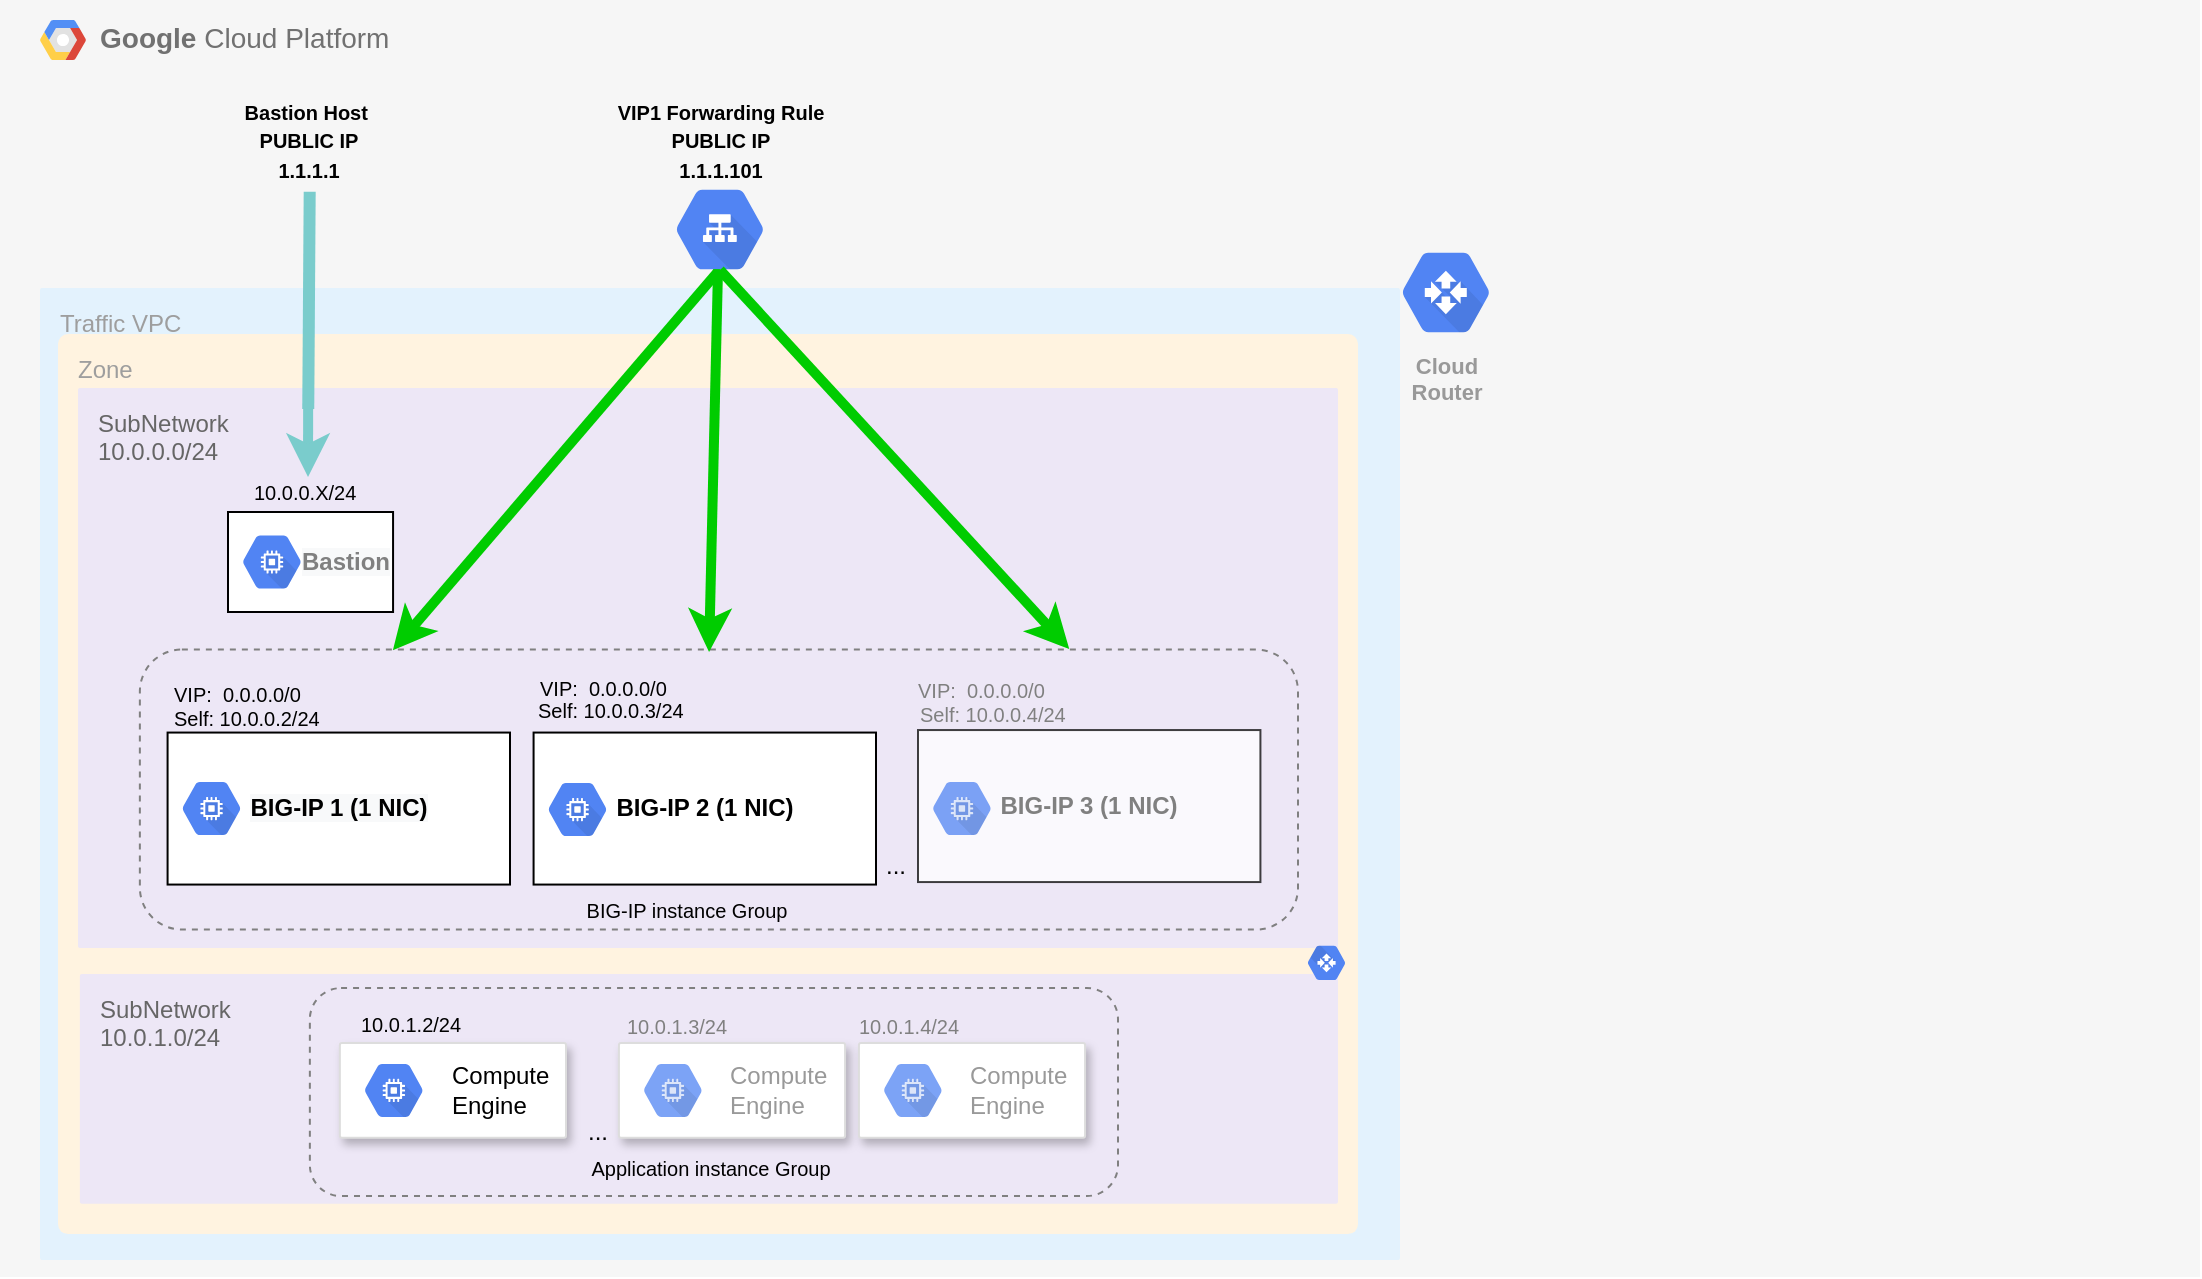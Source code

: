 <mxfile version="15.2.7" type="device"><diagram id="hrUrZuJ2duOs5Gn9yQjz" name="Page-1"><mxGraphModel dx="763" dy="2296" grid="1" gridSize="10" guides="1" tooltips="1" connect="1" arrows="1" fold="1" page="1" pageScale="1" pageWidth="1100" pageHeight="850" math="0" shadow="0"><root><mxCell id="0"/><mxCell id="1" parent="0"/><mxCell id="L_oeTIUVo5TAKEpqotAu-3" value="&lt;b&gt;Google &lt;/b&gt;Cloud Platform" style="fillColor=#F6F6F6;strokeColor=none;shadow=0;gradientColor=none;fontSize=14;align=left;spacing=10;fontColor=#717171;9E9E9E;verticalAlign=top;spacingTop=-4;fontStyle=0;spacingLeft=40;html=1;" parent="1" vertex="1"><mxGeometry y="-856" width="1100" height="638.5" as="geometry"/></mxCell><mxCell id="L_oeTIUVo5TAKEpqotAu-4" value="" style="shape=mxgraph.gcp2.google_cloud_platform;fillColor=#F6F6F6;strokeColor=none;shadow=0;gradientColor=none;" parent="L_oeTIUVo5TAKEpqotAu-3" vertex="1"><mxGeometry width="23" height="20" relative="1" as="geometry"><mxPoint x="20" y="10" as="offset"/></mxGeometry></mxCell><mxCell id="L_oeTIUVo5TAKEpqotAu-30" value="Traffic VPC" style="points=[[0,0,0],[0.25,0,0],[0.5,0,0],[0.75,0,0],[1,0,0],[1,0.25,0],[1,0.5,0],[1,0.75,0],[1,1,0],[0.75,1,0],[0.5,1,0],[0.25,1,0],[0,1,0],[0,0.75,0],[0,0.5,0],[0,0.25,0]];rounded=1;absoluteArcSize=1;arcSize=2;html=1;strokeColor=none;gradientColor=none;shadow=0;dashed=0;fontSize=12;fontColor=#9E9E9E;align=left;verticalAlign=top;spacing=10;spacingTop=-4;fillColor=#E3F2FD;" parent="L_oeTIUVo5TAKEpqotAu-3" vertex="1"><mxGeometry x="20" y="144.03" width="680" height="485.97" as="geometry"/></mxCell><mxCell id="L_oeTIUVo5TAKEpqotAu-31" value="Zone" style="points=[[0,0,0],[0.25,0,0],[0.5,0,0],[0.75,0,0],[1,0,0],[1,0.25,0],[1,0.5,0],[1,0.75,0],[1,1,0],[0.75,1,0],[0.5,1,0],[0.25,1,0],[0,1,0],[0,0.75,0],[0,0.5,0],[0,0.25,0]];rounded=1;absoluteArcSize=1;arcSize=10;html=1;strokeColor=none;gradientColor=none;shadow=0;dashed=0;fontSize=12;fontColor=#9E9E9E;align=left;verticalAlign=top;spacing=10;spacingTop=-4;fillColor=#FFF3E0;" parent="L_oeTIUVo5TAKEpqotAu-30" vertex="1"><mxGeometry width="650" height="450" relative="1" as="geometry"><mxPoint x="9" y="23" as="offset"/></mxGeometry></mxCell><mxCell id="L_oeTIUVo5TAKEpqotAu-32" value="&lt;font color=&quot;#666666&quot;&gt;SubNetwork&lt;br&gt;10.0.0.0/24&lt;/font&gt;" style="points=[[0,0,0],[0.25,0,0],[0.5,0,0],[0.75,0,0],[1,0,0],[1,0.25,0],[1,0.5,0],[1,0.75,0],[1,1,0],[0.75,1,0],[0.5,1,0],[0.25,1,0],[0,1,0],[0,0.75,0],[0,0.5,0],[0,0.25,0]];rounded=1;absoluteArcSize=1;arcSize=2;html=1;strokeColor=none;gradientColor=none;shadow=0;dashed=0;fontSize=12;fontColor=#9E9E9E;align=left;verticalAlign=top;spacing=10;spacingTop=-4;fillColor=#EDE7F6;" parent="L_oeTIUVo5TAKEpqotAu-31" vertex="1"><mxGeometry width="630" height="280" relative="1" as="geometry"><mxPoint x="10" y="27" as="offset"/></mxGeometry></mxCell><mxCell id="L_oeTIUVo5TAKEpqotAu-89" value="&lt;font style=&quot;font-size: 10px&quot;&gt;&lt;span&gt;0.0.0.0:http&lt;/span&gt;&lt;/font&gt;" style="text;html=1;align=left;verticalAlign=middle;resizable=0;points=[];autosize=1;fontStyle=1" parent="L_oeTIUVo5TAKEpqotAu-31" vertex="1"><mxGeometry x="239.934" y="401.882" width="70" height="20" as="geometry"/></mxCell><mxCell id="DzZYeF4MVpdsK01x4poW-1" value="&lt;font color=&quot;#666666&quot;&gt;SubNetwork&lt;br&gt;10.0.1.0/24&lt;/font&gt;" style="points=[[0,0,0],[0.25,0,0],[0.5,0,0],[0.75,0,0],[1,0,0],[1,0.25,0],[1,0.5,0],[1,0.75,0],[1,1,0],[0.75,1,0],[0.5,1,0],[0.25,1,0],[0,1,0],[0,0.75,0],[0,0.5,0],[0,0.25,0]];rounded=1;absoluteArcSize=1;arcSize=2;html=1;strokeColor=none;gradientColor=none;shadow=0;dashed=0;fontSize=12;fontColor=#9E9E9E;align=left;verticalAlign=top;spacing=10;spacingTop=-4;fillColor=#EDE7F6;" parent="L_oeTIUVo5TAKEpqotAu-31" vertex="1"><mxGeometry x="10.93" y="320" width="629.07" height="114.88" as="geometry"/></mxCell><mxCell id="veZG__Dy6hjF33BgE7It-9" value="" style="strokeColor=#dddddd;shadow=1;strokeWidth=1;rounded=1;absoluteArcSize=1;arcSize=2;" parent="L_oeTIUVo5TAKEpqotAu-31" vertex="1"><mxGeometry x="140.93" y="354.507" width="113.07" height="47.372" as="geometry"/></mxCell><mxCell id="veZG__Dy6hjF33BgE7It-10" value="&lt;font color=&quot;#000000&quot;&gt;Compute &lt;br&gt;Engine&lt;/font&gt;" style="dashed=0;connectable=0;html=1;fillColor=#5184F3;strokeColor=none;shape=mxgraph.gcp2.hexIcon;prIcon=compute_engine;part=1;labelPosition=right;verticalLabelPosition=middle;align=left;verticalAlign=middle;spacingLeft=5;fontColor=#999999;fontSize=12;" parent="veZG__Dy6hjF33BgE7It-9" vertex="1"><mxGeometry y="0.5" width="44" height="39" relative="1" as="geometry"><mxPoint x="5" y="-19.5" as="offset"/></mxGeometry></mxCell><mxCell id="i-7Z5bn5I6anRkR01u8z-23" value="&lt;b style=&quot;color: rgb(153 , 153 , 153) ; font-family: &amp;#34;helvetica&amp;#34; ; font-size: 12px ; font-style: normal ; letter-spacing: normal ; text-align: left ; text-indent: 0px ; text-transform: none ; word-spacing: 0px ; background-color: rgb(248 , 249 , 250)&quot;&gt;&lt;font color=&quot;#000000&quot;&gt;BIG-IP 1 (1 NIC)&lt;/font&gt;&lt;/b&gt;" style="rounded=0;whiteSpace=wrap;html=1;" parent="L_oeTIUVo5TAKEpqotAu-31" vertex="1"><mxGeometry x="54.79" y="199.25" width="171.21" height="76" as="geometry"/></mxCell><mxCell id="DzZYeF4MVpdsK01x4poW-3" value="&lt;b style=&quot;color: rgb(153 , 153 , 153) ; font-family: &amp;#34;helvetica&amp;#34; ; text-align: left&quot;&gt;&lt;font color=&quot;#000000&quot;&gt;BIG-IP 2 (1 NIC)&lt;/font&gt;&lt;/b&gt;" style="rounded=0;whiteSpace=wrap;html=1;" parent="L_oeTIUVo5TAKEpqotAu-31" vertex="1"><mxGeometry x="237.79" y="199.25" width="171.21" height="76" as="geometry"/></mxCell><mxCell id="DzZYeF4MVpdsK01x4poW-11" value="&lt;b style=&quot;font-family: &amp;#34;helvetica&amp;#34; ; text-align: left&quot;&gt;&lt;font color=&quot;#808080&quot;&gt;BIG-IP 3 (1 NIC)&lt;/font&gt;&lt;/b&gt;" style="rounded=0;whiteSpace=wrap;html=1;opacity=75;" parent="L_oeTIUVo5TAKEpqotAu-31" vertex="1"><mxGeometry x="430" y="198" width="171.21" height="76" as="geometry"/></mxCell><mxCell id="DzZYeF4MVpdsK01x4poW-22" value="" style="strokeColor=#dddddd;shadow=1;strokeWidth=1;rounded=1;absoluteArcSize=1;arcSize=2;" parent="L_oeTIUVo5TAKEpqotAu-31" vertex="1"><mxGeometry x="280.47" y="354.507" width="113.07" height="47.372" as="geometry"/></mxCell><mxCell id="DzZYeF4MVpdsK01x4poW-23" value="Compute &lt;br&gt;Engine" style="dashed=0;connectable=0;html=1;fillColor=#5184F3;strokeColor=none;shape=mxgraph.gcp2.hexIcon;prIcon=compute_engine;part=1;labelPosition=right;verticalLabelPosition=middle;align=left;verticalAlign=middle;spacingLeft=5;fontColor=#999999;fontSize=12;opacity=75;" parent="DzZYeF4MVpdsK01x4poW-22" vertex="1"><mxGeometry y="0.5" width="44" height="39" relative="1" as="geometry"><mxPoint x="5" y="-19.5" as="offset"/></mxGeometry></mxCell><mxCell id="DzZYeF4MVpdsK01x4poW-24" value="" style="strokeColor=#dddddd;shadow=1;strokeWidth=1;rounded=1;absoluteArcSize=1;arcSize=2;" parent="L_oeTIUVo5TAKEpqotAu-31" vertex="1"><mxGeometry x="400.47" y="354.507" width="113.07" height="47.372" as="geometry"/></mxCell><mxCell id="DzZYeF4MVpdsK01x4poW-25" value="Compute&lt;br&gt;Engine" style="dashed=0;connectable=0;html=1;fillColor=#5184F3;strokeColor=none;shape=mxgraph.gcp2.hexIcon;prIcon=compute_engine;part=1;labelPosition=right;verticalLabelPosition=middle;align=left;verticalAlign=middle;spacingLeft=5;fontColor=#999999;fontSize=12;opacity=75;" parent="DzZYeF4MVpdsK01x4poW-24" vertex="1"><mxGeometry y="0.5" width="44" height="39" relative="1" as="geometry"><mxPoint x="5" y="-19.5" as="offset"/></mxGeometry></mxCell><mxCell id="DzZYeF4MVpdsK01x4poW-26" value="&lt;font style=&quot;font-size: 10px&quot;&gt;10.0.1.2/24&lt;/font&gt;" style="text;html=1;align=center;verticalAlign=middle;resizable=0;points=[];autosize=1;" parent="L_oeTIUVo5TAKEpqotAu-31" vertex="1"><mxGeometry x="140.933" y="334.503" width="70" height="20" as="geometry"/></mxCell><mxCell id="veZG__Dy6hjF33BgE7It-8" value="&lt;font style=&quot;font-size: 10px&quot;&gt;Application instance Group&lt;/font&gt;" style="text;html=1;align=center;verticalAlign=middle;resizable=0;points=[];autosize=1;" parent="L_oeTIUVo5TAKEpqotAu-31" vertex="1"><mxGeometry x="255.934" y="406.997" width="140" height="20" as="geometry"/></mxCell><mxCell id="DzZYeF4MVpdsK01x4poW-29" value="&lt;font style=&quot;font-size: 10px&quot;&gt;BIG-IP instance Group&lt;/font&gt;" style="text;html=1;align=center;verticalAlign=middle;resizable=0;points=[];autosize=1;" parent="L_oeTIUVo5TAKEpqotAu-31" vertex="1"><mxGeometry x="254.004" y="277.747" width="120" height="20" as="geometry"/></mxCell><mxCell id="DzZYeF4MVpdsK01x4poW-32" value="..." style="text;html=1;strokeColor=none;fillColor=none;align=center;verticalAlign=middle;whiteSpace=wrap;rounded=0;opacity=75;" parent="L_oeTIUVo5TAKEpqotAu-31" vertex="1"><mxGeometry x="399.47" y="257.25" width="40" height="18" as="geometry"/></mxCell><mxCell id="DzZYeF4MVpdsK01x4poW-36" value="" style="rounded=1;whiteSpace=wrap;html=1;fillColor=none;strokeColor=#808080;dashed=1;" parent="L_oeTIUVo5TAKEpqotAu-31" vertex="1"><mxGeometry x="125.93" y="327" width="404.07" height="104" as="geometry"/></mxCell><mxCell id="DzZYeF4MVpdsK01x4poW-21" value="&lt;br&gt;" style="html=1;fillColor=#5184F3;strokeColor=none;verticalAlign=top;labelPosition=center;verticalLabelPosition=bottom;align=center;spacingTop=-6;fontSize=11;fontStyle=1;fontColor=#999999;shape=mxgraph.gcp2.hexIcon;prIcon=cloud_router;aspect=fixed;direction=west;" parent="L_oeTIUVo5TAKEpqotAu-31" vertex="1"><mxGeometry x="619.998" y="301.773" width="28.458" height="25.227" as="geometry"/></mxCell><mxCell id="DzZYeF4MVpdsK01x4poW-9" value="&lt;font style=&quot;font-size: 10px&quot;&gt;VIP:&amp;nbsp; 0.0.0.0/0&lt;/font&gt;" style="text;html=1;align=left;verticalAlign=middle;resizable=0;points=[];autosize=1;" parent="L_oeTIUVo5TAKEpqotAu-31" vertex="1"><mxGeometry x="238.794" y="166.999" width="80" height="20" as="geometry"/></mxCell><mxCell id="DzZYeF4MVpdsK01x4poW-6" value="&lt;font style=&quot;font-size: 10px&quot;&gt;Self: 10.0.0.3/24&lt;/font&gt;" style="text;html=1;align=left;verticalAlign=middle;resizable=0;points=[];autosize=1;" parent="L_oeTIUVo5TAKEpqotAu-31" vertex="1"><mxGeometry x="237.794" y="177.999" width="90" height="20" as="geometry"/></mxCell><mxCell id="uVPG9mShz7k0bt1VqO9q-9" value="" style="rounded=1;whiteSpace=wrap;html=1;fillColor=none;strokeColor=#808080;dashed=1;" vertex="1" parent="L_oeTIUVo5TAKEpqotAu-31"><mxGeometry x="40.93" y="157.75" width="579.07" height="140" as="geometry"/></mxCell><mxCell id="uVPG9mShz7k0bt1VqO9q-10" value="" style="dashed=0;connectable=0;html=1;fillColor=#5184F3;strokeColor=none;shape=mxgraph.gcp2.hexIcon;prIcon=compute_engine;part=1;labelPosition=right;verticalLabelPosition=middle;align=left;verticalAlign=middle;spacingLeft=5;fontColor=#999999;fontSize=12;" vertex="1" parent="L_oeTIUVo5TAKEpqotAu-31"><mxGeometry x="54.79" y="217.75" width="44" height="39" as="geometry"/></mxCell><mxCell id="uVPG9mShz7k0bt1VqO9q-11" value="" style="dashed=0;connectable=0;html=1;fillColor=#5184F3;strokeColor=none;shape=mxgraph.gcp2.hexIcon;prIcon=compute_engine;part=1;labelPosition=right;verticalLabelPosition=middle;align=left;verticalAlign=middle;spacingLeft=5;fontColor=#999999;fontSize=12;" vertex="1" parent="L_oeTIUVo5TAKEpqotAu-31"><mxGeometry x="237.79" y="218.25" width="44" height="39" as="geometry"/></mxCell><mxCell id="uVPG9mShz7k0bt1VqO9q-12" value="" style="dashed=0;connectable=0;html=1;fillColor=#5184F3;strokeColor=none;shape=mxgraph.gcp2.hexIcon;prIcon=compute_engine;part=1;labelPosition=right;verticalLabelPosition=middle;align=left;verticalAlign=middle;spacingLeft=5;fontColor=#999999;fontSize=12;opacity=75;" vertex="1" parent="L_oeTIUVo5TAKEpqotAu-31"><mxGeometry x="430.0" y="217.75" width="44" height="39" as="geometry"/></mxCell><mxCell id="uVPG9mShz7k0bt1VqO9q-13" value="&lt;b style=&quot;font-family: &amp;#34;helvetica&amp;#34; ; font-size: 12px ; font-style: normal ; letter-spacing: normal ; text-indent: 0px ; text-transform: none ; word-spacing: 0px ; background-color: rgb(248 , 249 , 250)&quot;&gt;&lt;font color=&quot;#808080&quot;&gt;Bastion&lt;/font&gt;&lt;/b&gt;" style="rounded=0;whiteSpace=wrap;html=1;align=right;" vertex="1" parent="L_oeTIUVo5TAKEpqotAu-31"><mxGeometry x="85" y="88.97" width="82.53" height="50" as="geometry"/></mxCell><mxCell id="uVPG9mShz7k0bt1VqO9q-22" value="&lt;font style=&quot;font-size: 10px&quot;&gt;10.0.0.X/24&lt;/font&gt;" style="text;html=1;align=left;verticalAlign=middle;resizable=0;points=[];autosize=1;" vertex="1" parent="L_oeTIUVo5TAKEpqotAu-31"><mxGeometry x="95.534" y="68.969" width="70" height="20" as="geometry"/></mxCell><mxCell id="uVPG9mShz7k0bt1VqO9q-24" value="&lt;span style=&quot;color: rgba(0 , 0 , 0 , 0) ; font-family: monospace ; font-size: 0px&quot;&gt;%3CmxGraphModel%3E%3Croot%3E%3CmxCell%20id%3D%220%22%2F%3E%3CmxCell%20id%3D%221%22%20parent%3D%220%22%2F%3E%3CmxCell%20id%3D%222%22%20style%3D%22edgeStyle%3DorthogonalEdgeStyle%3Brounded%3D0%3BorthogonalLoop%3D1%3BjettySize%3Dauto%3Bhtml%3D1%3BexitX%3D1%3BexitY%3D0%3BexitDx%3D0%3BexitDy%3D0%3B%22%20edge%3D%221%22%20parent%3D%221%22%3E%3CmxGeometry%20relative%3D%221%22%20as%3D%22geometry%22%3E%3CmxPoint%20x%3D%22169.0%22%20y%3D%22-598.97%22%20as%3D%22sourcePoint%22%2F%3E%3CmxPoint%20x%3D%22122.724%22%20y%3D%22-548.97%22%20as%3D%22targetPoint%22%2F%3E%3C%2FmxGeometry%3E%3C%2FmxCell%3E%3C%2Froot%3E%3C%2FmxGraphModel%3E&lt;/span&gt;" style="dashed=0;connectable=0;html=1;fillColor=#5184F3;strokeColor=none;shape=mxgraph.gcp2.hexIcon;prIcon=compute_engine;part=1;labelPosition=right;verticalLabelPosition=middle;align=left;verticalAlign=middle;spacingLeft=5;fontColor=#999999;fontSize=12;" vertex="1" parent="L_oeTIUVo5TAKEpqotAu-31"><mxGeometry x="85.0" y="94.47" width="44" height="39" as="geometry"/></mxCell><mxCell id="L_oeTIUVo5TAKEpqotAu-59" value="Cloud&#10;Router" style="html=1;fillColor=#5184F3;strokeColor=none;verticalAlign=top;labelPosition=center;verticalLabelPosition=bottom;align=center;spacingTop=-6;fontSize=11;fontStyle=1;fontColor=#999999;shape=mxgraph.gcp2.hexIcon;prIcon=cloud_router" parent="L_oeTIUVo5TAKEpqotAu-3" vertex="1"><mxGeometry x="690" y="117" width="66" height="58.5" as="geometry"/></mxCell><mxCell id="i-7Z5bn5I6anRkR01u8z-21" style="edgeStyle=orthogonalEdgeStyle;rounded=0;orthogonalLoop=1;jettySize=auto;html=1;exitX=0.5;exitY=1;exitDx=0;exitDy=0;exitPerimeter=0;" parent="L_oeTIUVo5TAKEpqotAu-3" edge="1"><mxGeometry relative="1" as="geometry"><mxPoint x="360" y="399.0" as="sourcePoint"/><mxPoint x="360" y="399.0" as="targetPoint"/></mxGeometry></mxCell><mxCell id="i-7Z5bn5I6anRkR01u8z-32" value="" style="endArrow=classic;html=1;exitX=0.5;exitY=0.84;exitDx=0;exitDy=0;exitPerimeter=0;strokeColor=#00CC00;strokeWidth=5;gradientColor=none;entryX=0.227;entryY=-0.006;entryDx=0;entryDy=0;entryPerimeter=0;" parent="L_oeTIUVo5TAKEpqotAu-3" source="DzZYeF4MVpdsK01x4poW-8" edge="1"><mxGeometry width="50" height="50" relative="1" as="geometry"><mxPoint x="251.564" y="104.5" as="sourcePoint"/><mxPoint x="196.449" y="325.16" as="targetPoint"/><Array as="points"/></mxGeometry></mxCell><mxCell id="DzZYeF4MVpdsK01x4poW-8" value="" style="sketch=0;html=1;fillColor=#5184F3;strokeColor=none;verticalAlign=top;labelPosition=center;verticalLabelPosition=bottom;align=center;spacingTop=-6;fontSize=11;fontStyle=1;fontColor=#999999;shape=mxgraph.gcp2.hexIcon;prIcon=cloud_load_balancing" parent="L_oeTIUVo5TAKEpqotAu-3" vertex="1"><mxGeometry x="327" y="85.53" width="66" height="58.5" as="geometry"/></mxCell><mxCell id="i-7Z5bn5I6anRkR01u8z-31" value="&lt;font style=&quot;font-size: 10px&quot;&gt;&lt;b&gt;VIP1 Forwarding Rule&lt;br&gt;PUBLIC IP&lt;br&gt;1.1.1.101&lt;/b&gt;&lt;br&gt;&lt;/font&gt;" style="text;html=1;align=center;verticalAlign=middle;resizable=0;points=[];autosize=1;" parent="L_oeTIUVo5TAKEpqotAu-3" vertex="1"><mxGeometry x="300.004" y="44.53" width="120" height="50" as="geometry"/></mxCell><mxCell id="DzZYeF4MVpdsK01x4poW-10" value="" style="endArrow=classic;html=1;strokeColor=#00CC00;strokeWidth=5;gradientColor=none;entryX=0.811;entryY=-0.011;entryDx=0;entryDy=0;entryPerimeter=0;" parent="L_oeTIUVo5TAKEpqotAu-3" edge="1"><mxGeometry width="50" height="50" relative="1" as="geometry"><mxPoint x="360" y="135" as="sourcePoint"/><mxPoint x="534.626" y="324.46" as="targetPoint"/><Array as="points"/></mxGeometry></mxCell><mxCell id="uVPG9mShz7k0bt1VqO9q-7" value="&lt;font style=&quot;font-size: 10px&quot;&gt;&lt;b&gt;Bastion Host&amp;nbsp;&lt;br&gt;PUBLIC IP&lt;br&gt;1.1.1.1&lt;/b&gt;&lt;br&gt;&lt;/font&gt;" style="text;html=1;align=center;verticalAlign=middle;resizable=0;points=[];autosize=1;" vertex="1" parent="L_oeTIUVo5TAKEpqotAu-3"><mxGeometry x="114.004" y="44.53" width="80" height="50" as="geometry"/></mxCell><mxCell id="uVPG9mShz7k0bt1VqO9q-20" value="" style="endArrow=classic;html=1;entryX=0.5;entryY=0;entryDx=0;entryDy=0;entryPerimeter=0;strokeWidth=5;strokeColor=#7ACCCC;" edge="1" parent="L_oeTIUVo5TAKEpqotAu-3"><mxGeometry width="50" height="50" relative="1" as="geometry"><mxPoint x="154.13" y="184.53" as="sourcePoint"/><mxPoint x="154.005" y="238.53" as="targetPoint"/></mxGeometry></mxCell><mxCell id="uVPG9mShz7k0bt1VqO9q-21" value="" style="endArrow=none;html=1;strokeWidth=6;strokeColor=#7ACCCC;entryX=0.523;entryY=1.027;entryDx=0;entryDy=0;entryPerimeter=0;" edge="1" parent="L_oeTIUVo5TAKEpqotAu-3"><mxGeometry width="50" height="50" relative="1" as="geometry"><mxPoint x="154.13" y="204.53" as="sourcePoint"/><mxPoint x="154.844" y="95.88" as="targetPoint"/></mxGeometry></mxCell><mxCell id="yoABx-35BRIv0o9AAoPa-27" value="&lt;font style=&quot;font-size: 10px&quot;&gt;Self: 10.0.0.2/24&lt;/font&gt;" style="text;html=1;align=left;verticalAlign=middle;resizable=0;points=[];autosize=1;" parent="1" vertex="1"><mxGeometry x="84.864" y="-507.001" width="90" height="20" as="geometry"/></mxCell><mxCell id="yoABx-35BRIv0o9AAoPa-28" value="&lt;font style=&quot;font-size: 10px&quot;&gt;VIP:&amp;nbsp; 0.0.0.0/0&lt;/font&gt;" style="text;html=1;align=left;verticalAlign=middle;resizable=0;points=[];autosize=1;" parent="1" vertex="1"><mxGeometry x="84.864" y="-519.001" width="80" height="20" as="geometry"/></mxCell><mxCell id="DzZYeF4MVpdsK01x4poW-12" value="&lt;span style=&quot;font-size: 10px&quot;&gt;&lt;font color=&quot;#808080&quot;&gt;Self:&lt;/font&gt;&amp;nbsp;&lt;/span&gt;&lt;font style=&quot;font-size: 10px&quot; color=&quot;#808080&quot;&gt;10.0.0.4/24&lt;/font&gt;" style="text;html=1;align=left;verticalAlign=middle;resizable=0;points=[];autosize=1;" parent="1" vertex="1"><mxGeometry x="457.864" y="-509.001" width="90" height="20" as="geometry"/></mxCell><mxCell id="DzZYeF4MVpdsK01x4poW-13" value="&lt;font style=&quot;font-size: 10px&quot; color=&quot;#808080&quot;&gt;VIP:&amp;nbsp; 0.0.0.0/0&lt;/font&gt;" style="text;html=1;align=left;verticalAlign=middle;resizable=0;points=[];autosize=1;" parent="1" vertex="1"><mxGeometry x="456.864" y="-521.001" width="80" height="20" as="geometry"/></mxCell><mxCell id="DzZYeF4MVpdsK01x4poW-17" value="" style="endArrow=classic;html=1;exitX=0.5;exitY=0.84;exitDx=0;exitDy=0;exitPerimeter=0;strokeColor=#00CC00;strokeWidth=5;gradientColor=none;entryX=0.5;entryY=0;entryDx=0;entryDy=0;" parent="1" edge="1"><mxGeometry width="50" height="50" relative="1" as="geometry"><mxPoint x="359" y="-721.33" as="sourcePoint"/><mxPoint x="354.535" y="-530" as="targetPoint"/><Array as="points"/></mxGeometry></mxCell><mxCell id="DzZYeF4MVpdsK01x4poW-27" value="&lt;font style=&quot;font-size: 10px&quot; color=&quot;#808080&quot;&gt;10.0.1.3/24&lt;/font&gt;" style="text;html=1;align=center;verticalAlign=middle;resizable=0;points=[];autosize=1;" parent="1" vertex="1"><mxGeometry x="303.003" y="-352.997" width="70" height="20" as="geometry"/></mxCell><mxCell id="DzZYeF4MVpdsK01x4poW-28" value="&lt;font style=&quot;font-size: 10px&quot; color=&quot;#808080&quot;&gt;10.0.1.4/24&lt;/font&gt;" style="text;html=1;align=center;verticalAlign=middle;resizable=0;points=[];autosize=1;" parent="1" vertex="1"><mxGeometry x="419.003" y="-352.997" width="70" height="20" as="geometry"/></mxCell><mxCell id="DzZYeF4MVpdsK01x4poW-33" value="..." style="text;html=1;strokeColor=none;fillColor=none;align=center;verticalAlign=middle;whiteSpace=wrap;rounded=0;opacity=75;" parent="1" vertex="1"><mxGeometry x="279" y="-299" width="40" height="18" as="geometry"/></mxCell></root></mxGraphModel></diagram></mxfile>